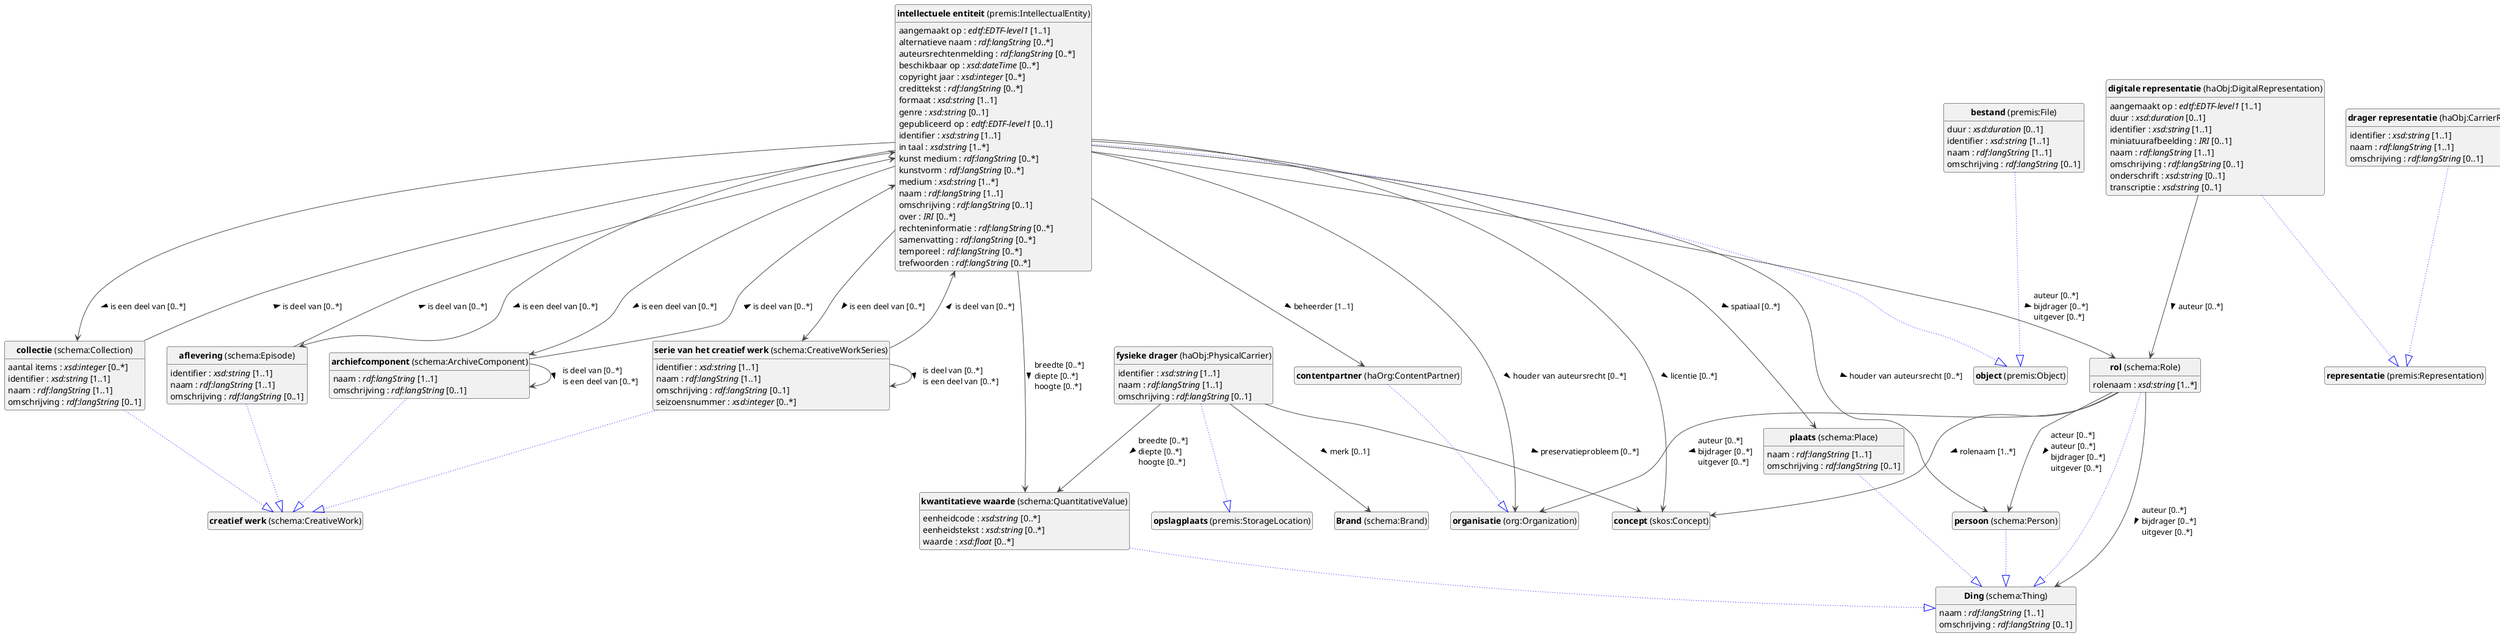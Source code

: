 @startuml
!theme vibrant
skinparam classFontSize 14
!define LIGHTORANGE
skinparam componentStyle uml2
skinparam wrapMessageWidth 1000
skinparam wrapWidth 1000
' skinparam ArrowColor #Maroon
' Remove shadows
skinparam shadowing false
'skinparam linetype polyline
skinparam ArrowMessageAlignment left
top to bottom direction


class "<b>Brand</b> (schema:Brand)" as schema_Brand [[../../events/nl#schema%3ABrand]]
class "<b>Ding</b> (schema:Thing)" as schema_Thing [[#schema%3AThing]]
class "<b>aflevering</b> (schema:Episode)" as schema_Episode [[#schema%3AEpisode]]
class "<b>creatief werk</b> (schema:CreativeWork)" as schema_CreativeWork [[#schema%3ACreativeWork]]
class "<b>archiefcomponent</b> (schema:ArchiveComponent)" as schema_ArchiveComponent [[#schema%3AArchiveComponent]]
class "<b>creatief werk</b> (schema:CreativeWork)" as schema_CreativeWork [[#schema%3ACreativeWork]]
class "<b>bestand</b> (premis:File)" as premis_File [[#premis%3AFile]]
class "<b>object</b> (premis:Object)" as premis_Object [[#premis%3AObject]]
class "<b>collectie</b> (schema:Collection)" as schema_Collection [[#schema%3ACollection]]
class "<b>creatief werk</b> (schema:CreativeWork)" as schema_CreativeWork [[#schema%3ACreativeWork]]
class "<b>concept</b> (skos:Concept)" as skos_Concept [[../../terms/nl#skos%3AConcept]]
class "<b>contentpartner</b> (haOrg:ContentPartner)" as haOrg_ContentPartner [[../../organization/nl#haOrg%3AContentPartner]]
class "<b>organisatie</b> (org:Organization)" as org_Organization [[#org%3AOrganization]]
class "<b>digitale representatie</b> (haObj:DigitalRepresentation)" as haObj_DigitalRepresentation [[#haObj%3ADigitalRepresentation]]
class "<b>representatie</b> (premis:Representation)" as premis_Representation [[#premis%3ARepresentation]]
class "<b>drager representatie</b> (haObj:CarrierRepresentation)" as haObj_CarrierRepresentation [[#haObj%3ACarrierRepresentation]]
class "<b>representatie</b> (premis:Representation)" as premis_Representation [[#premis%3ARepresentation]]
class "<b>fysieke drager</b> (haObj:PhysicalCarrier)" as haObj_PhysicalCarrier [[#haObj%3APhysicalCarrier]]
class "<b>opslagplaats</b> (premis:StorageLocation)" as premis_StorageLocation [[#premis%3AStorageLocation]]
class "<b>intellectuele entiteit</b> (premis:IntellectualEntity)" as premis_IntellectualEntity [[#premis%3AIntellectualEntity]]
class "<b>object</b> (premis:Object)" as premis_Object [[#premis%3AObject]]
class "<b>kwantitatieve waarde</b> (schema:QuantitativeValue)" as schema_QuantitativeValue [[#schema%3AQuantitativeValue]]
class "<b>Ding</b> (schema:Thing)" as schema_Thing [[#schema%3AThing]]
class "<b>organisatie</b> (org:Organization)" as org_Organization [[../../organization/nl#org%3AOrganization]]
class "<b>persoon</b> (schema:Person)" as schema_Person [[../../organization/nl#schema%3APerson]]
class "<b>Ding</b> (schema:Thing)" as schema_Thing [[#schema%3AThing]]
class "<b>plaats</b> (schema:Place)" as schema_Place [[#schema%3APlace]]
class "<b>Ding</b> (schema:Thing)" as schema_Thing [[#schema%3AThing]]
class "<b>rol</b> (schema:Role)" as schema_Role [[#schema%3ARole]]
class "<b>Ding</b> (schema:Thing)" as schema_Thing [[#schema%3AThing]]
class "<b>serie van het creatief werk</b> (schema:CreativeWorkSeries)" as schema_CreativeWorkSeries [[#schema%3ACreativeWorkSeries]]
class "<b>creatief werk</b> (schema:CreativeWork)" as schema_CreativeWork [[#schema%3ACreativeWork]]




schema_Thing : naam : <i>rdf:langString</i> [1..1]
schema_Thing : omschrijving : <i>rdf:langString</i> [0..1]


schema_Episode --|> schema_CreativeWork #blue;line.dotted;text:blue

schema_Episode : identifier : <i>xsd:string</i> [1..1]
schema_Episode : naam : <i>rdf:langString</i> [1..1]
schema_Episode : omschrijving : <i>rdf:langString</i> [0..1]
schema_Episode --> premis_IntellectualEntity :is deel van [0..*]  > 



schema_ArchiveComponent --|> schema_CreativeWork #blue;line.dotted;text:blue

schema_ArchiveComponent : naam : <i>rdf:langString</i> [1..1]
schema_ArchiveComponent : omschrijving : <i>rdf:langString</i> [0..1]
schema_ArchiveComponent --> premis_IntellectualEntity :is deel van [0..*]  > 

schema_ArchiveComponent --> schema_ArchiveComponent :is deel van [0..*]  \lis een deel van [0..*]  > 

premis_File --|> premis_Object #blue;line.dotted;text:blue

premis_File : duur : <i>xsd:duration</i> [0..1]
premis_File : identifier : <i>xsd:string</i> [1..1]
premis_File : naam : <i>rdf:langString</i> [1..1]
premis_File : omschrijving : <i>rdf:langString</i> [0..1]




schema_Collection --|> schema_CreativeWork #blue;line.dotted;text:blue

schema_Collection : aantal items : <i>xsd:integer</i> [0..*]
schema_Collection : identifier : <i>xsd:string</i> [1..1]
schema_Collection : naam : <i>rdf:langString</i> [1..1]
schema_Collection : omschrijving : <i>rdf:langString</i> [0..1]
schema_Collection --> premis_IntellectualEntity :is deel van [0..*]  > 






haOrg_ContentPartner --|> org_Organization #blue;line.dotted;text:blue


haObj_DigitalRepresentation --|> premis_Representation #blue;line.dotted;text:blue

haObj_DigitalRepresentation : aangemaakt op : <i>edtf:EDTF-level1</i> [1..1]
haObj_DigitalRepresentation : duur : <i>xsd:duration</i> [0..1]
haObj_DigitalRepresentation : identifier : <i>xsd:string</i> [1..1]
haObj_DigitalRepresentation : miniatuurafbeelding : <i>IRI</i> [0..1]
haObj_DigitalRepresentation : naam : <i>rdf:langString</i> [1..1]
haObj_DigitalRepresentation : omschrijving : <i>rdf:langString</i> [0..1]
haObj_DigitalRepresentation : onderschrift : <i>xsd:string</i> [0..1]
haObj_DigitalRepresentation : transcriptie : <i>xsd:string</i> [0..1]



haObj_DigitalRepresentation --> schema_Role :auteur [0..*]  > 



haObj_CarrierRepresentation --|> premis_Representation #blue;line.dotted;text:blue

haObj_CarrierRepresentation : identifier : <i>xsd:string</i> [1..1]
haObj_CarrierRepresentation : naam : <i>rdf:langString</i> [1..1]
haObj_CarrierRepresentation : omschrijving : <i>rdf:langString</i> [0..1]



haObj_PhysicalCarrier --|> premis_StorageLocation #blue;line.dotted;text:blue

haObj_PhysicalCarrier : identifier : <i>xsd:string</i> [1..1]
haObj_PhysicalCarrier : naam : <i>rdf:langString</i> [1..1]
haObj_PhysicalCarrier : omschrijving : <i>rdf:langString</i> [0..1]

haObj_PhysicalCarrier --> schema_Brand :merk [0..1]  > 
haObj_PhysicalCarrier --> schema_QuantitativeValue :breedte [0..*]  \ldiepte [0..*]  \lhoogte [0..*]  > 
haObj_PhysicalCarrier --> skos_Concept :preservatieprobleem [0..*]  > 


premis_IntellectualEntity --|> premis_Object #blue;line.dotted;text:blue

premis_IntellectualEntity : aangemaakt op : <i>edtf:EDTF-level1</i> [1..1]
premis_IntellectualEntity : alternatieve naam : <i>rdf:langString</i> [0..*]
premis_IntellectualEntity : auteursrechtenmelding : <i>rdf:langString</i> [0..*]
premis_IntellectualEntity : beschikbaar op : <i>xsd:dateTime</i> [0..*]
premis_IntellectualEntity : copyright jaar : <i>xsd:integer</i> [0..*]
premis_IntellectualEntity : credittekst : <i>rdf:langString</i> [0..*]
premis_IntellectualEntity : formaat : <i>xsd:string</i> [1..1]
premis_IntellectualEntity : genre : <i>xsd:string</i> [0..1]
premis_IntellectualEntity : gepubliceerd op : <i>edtf:EDTF-level1</i> [0..1]
premis_IntellectualEntity : identifier : <i>xsd:string</i> [1..1]
premis_IntellectualEntity : in taal : <i>xsd:string</i> [1..*]
premis_IntellectualEntity : kunst medium : <i>rdf:langString</i> [0..*]
premis_IntellectualEntity : kunstvorm : <i>rdf:langString</i> [0..*]
premis_IntellectualEntity : medium : <i>xsd:string</i> [1..*]
premis_IntellectualEntity : naam : <i>rdf:langString</i> [1..1]
premis_IntellectualEntity : omschrijving : <i>rdf:langString</i> [0..1]
premis_IntellectualEntity : over : <i>IRI</i> [0..*]
premis_IntellectualEntity : rechteninformatie : <i>rdf:langString</i> [0..*]
premis_IntellectualEntity : samenvatting : <i>rdf:langString</i> [0..*]
premis_IntellectualEntity : temporeel : <i>rdf:langString</i> [0..*]
premis_IntellectualEntity : trefwoorden : <i>rdf:langString</i> [0..*]


premis_IntellectualEntity --> haOrg_ContentPartner :beheerder [1..1]  > 
premis_IntellectualEntity --> org_Organization :houder van auteursrecht [0..*]  > 

premis_IntellectualEntity --> schema_ArchiveComponent :is een deel van [0..*]  > 
premis_IntellectualEntity --> schema_Collection :is een deel van [0..*]  > 
premis_IntellectualEntity --> schema_CreativeWorkSeries :is een deel van [0..*]  > 
premis_IntellectualEntity --> schema_Episode :is een deel van [0..*]  > 
premis_IntellectualEntity --> schema_Person :houder van auteursrecht [0..*]  > 
premis_IntellectualEntity --> schema_Place :spatiaal [0..*]  > 
premis_IntellectualEntity --> schema_QuantitativeValue :breedte [0..*]  \ldiepte [0..*]  \lhoogte [0..*]  > 
premis_IntellectualEntity --> schema_Role :auteur [0..*]  \lbijdrager [0..*]  \luitgever [0..*]  > 
premis_IntellectualEntity --> skos_Concept :licentie [0..*]  > 




schema_QuantitativeValue --|> schema_Thing #blue;line.dotted;text:blue

schema_QuantitativeValue : eenheidcode : <i>xsd:string</i> [0..*]
schema_QuantitativeValue : eenheidstekst : <i>xsd:string</i> [0..*]
schema_QuantitativeValue : waarde : <i>xsd:float</i> [0..*]





schema_Person --|> schema_Thing #blue;line.dotted;text:blue


schema_Place --|> schema_Thing #blue;line.dotted;text:blue

schema_Place : naam : <i>rdf:langString</i> [1..1]
schema_Place : omschrijving : <i>rdf:langString</i> [0..1]


schema_Role --|> schema_Thing #blue;line.dotted;text:blue

schema_Role : rolenaam : <i>xsd:string</i> [1..*]
schema_Role --> org_Organization :auteur [0..*]  \lbijdrager [0..*]  \luitgever [0..*]  > 
schema_Role --> schema_Person :acteur [0..*]  \lauteur [0..*]  \lbijdrager [0..*]  \luitgever [0..*]  > 
schema_Role --> schema_Thing :auteur [0..*]  \lbijdrager [0..*]  \luitgever [0..*]  > 
schema_Role --> skos_Concept :rolenaam [1..*]  > 


schema_CreativeWorkSeries --|> schema_CreativeWork #blue;line.dotted;text:blue

schema_CreativeWorkSeries : identifier : <i>xsd:string</i> [1..1]
schema_CreativeWorkSeries : naam : <i>rdf:langString</i> [1..1]
schema_CreativeWorkSeries : omschrijving : <i>rdf:langString</i> [0..1]
schema_CreativeWorkSeries : seizoensnummer : <i>xsd:integer</i> [0..*]
schema_CreativeWorkSeries --> premis_IntellectualEntity :is deel van [0..*]  > 

schema_CreativeWorkSeries --> schema_CreativeWorkSeries :is deel van [0..*]  \lis een deel van [0..*]  > 




hide circle
hide methods
hide empty members
@enduml


